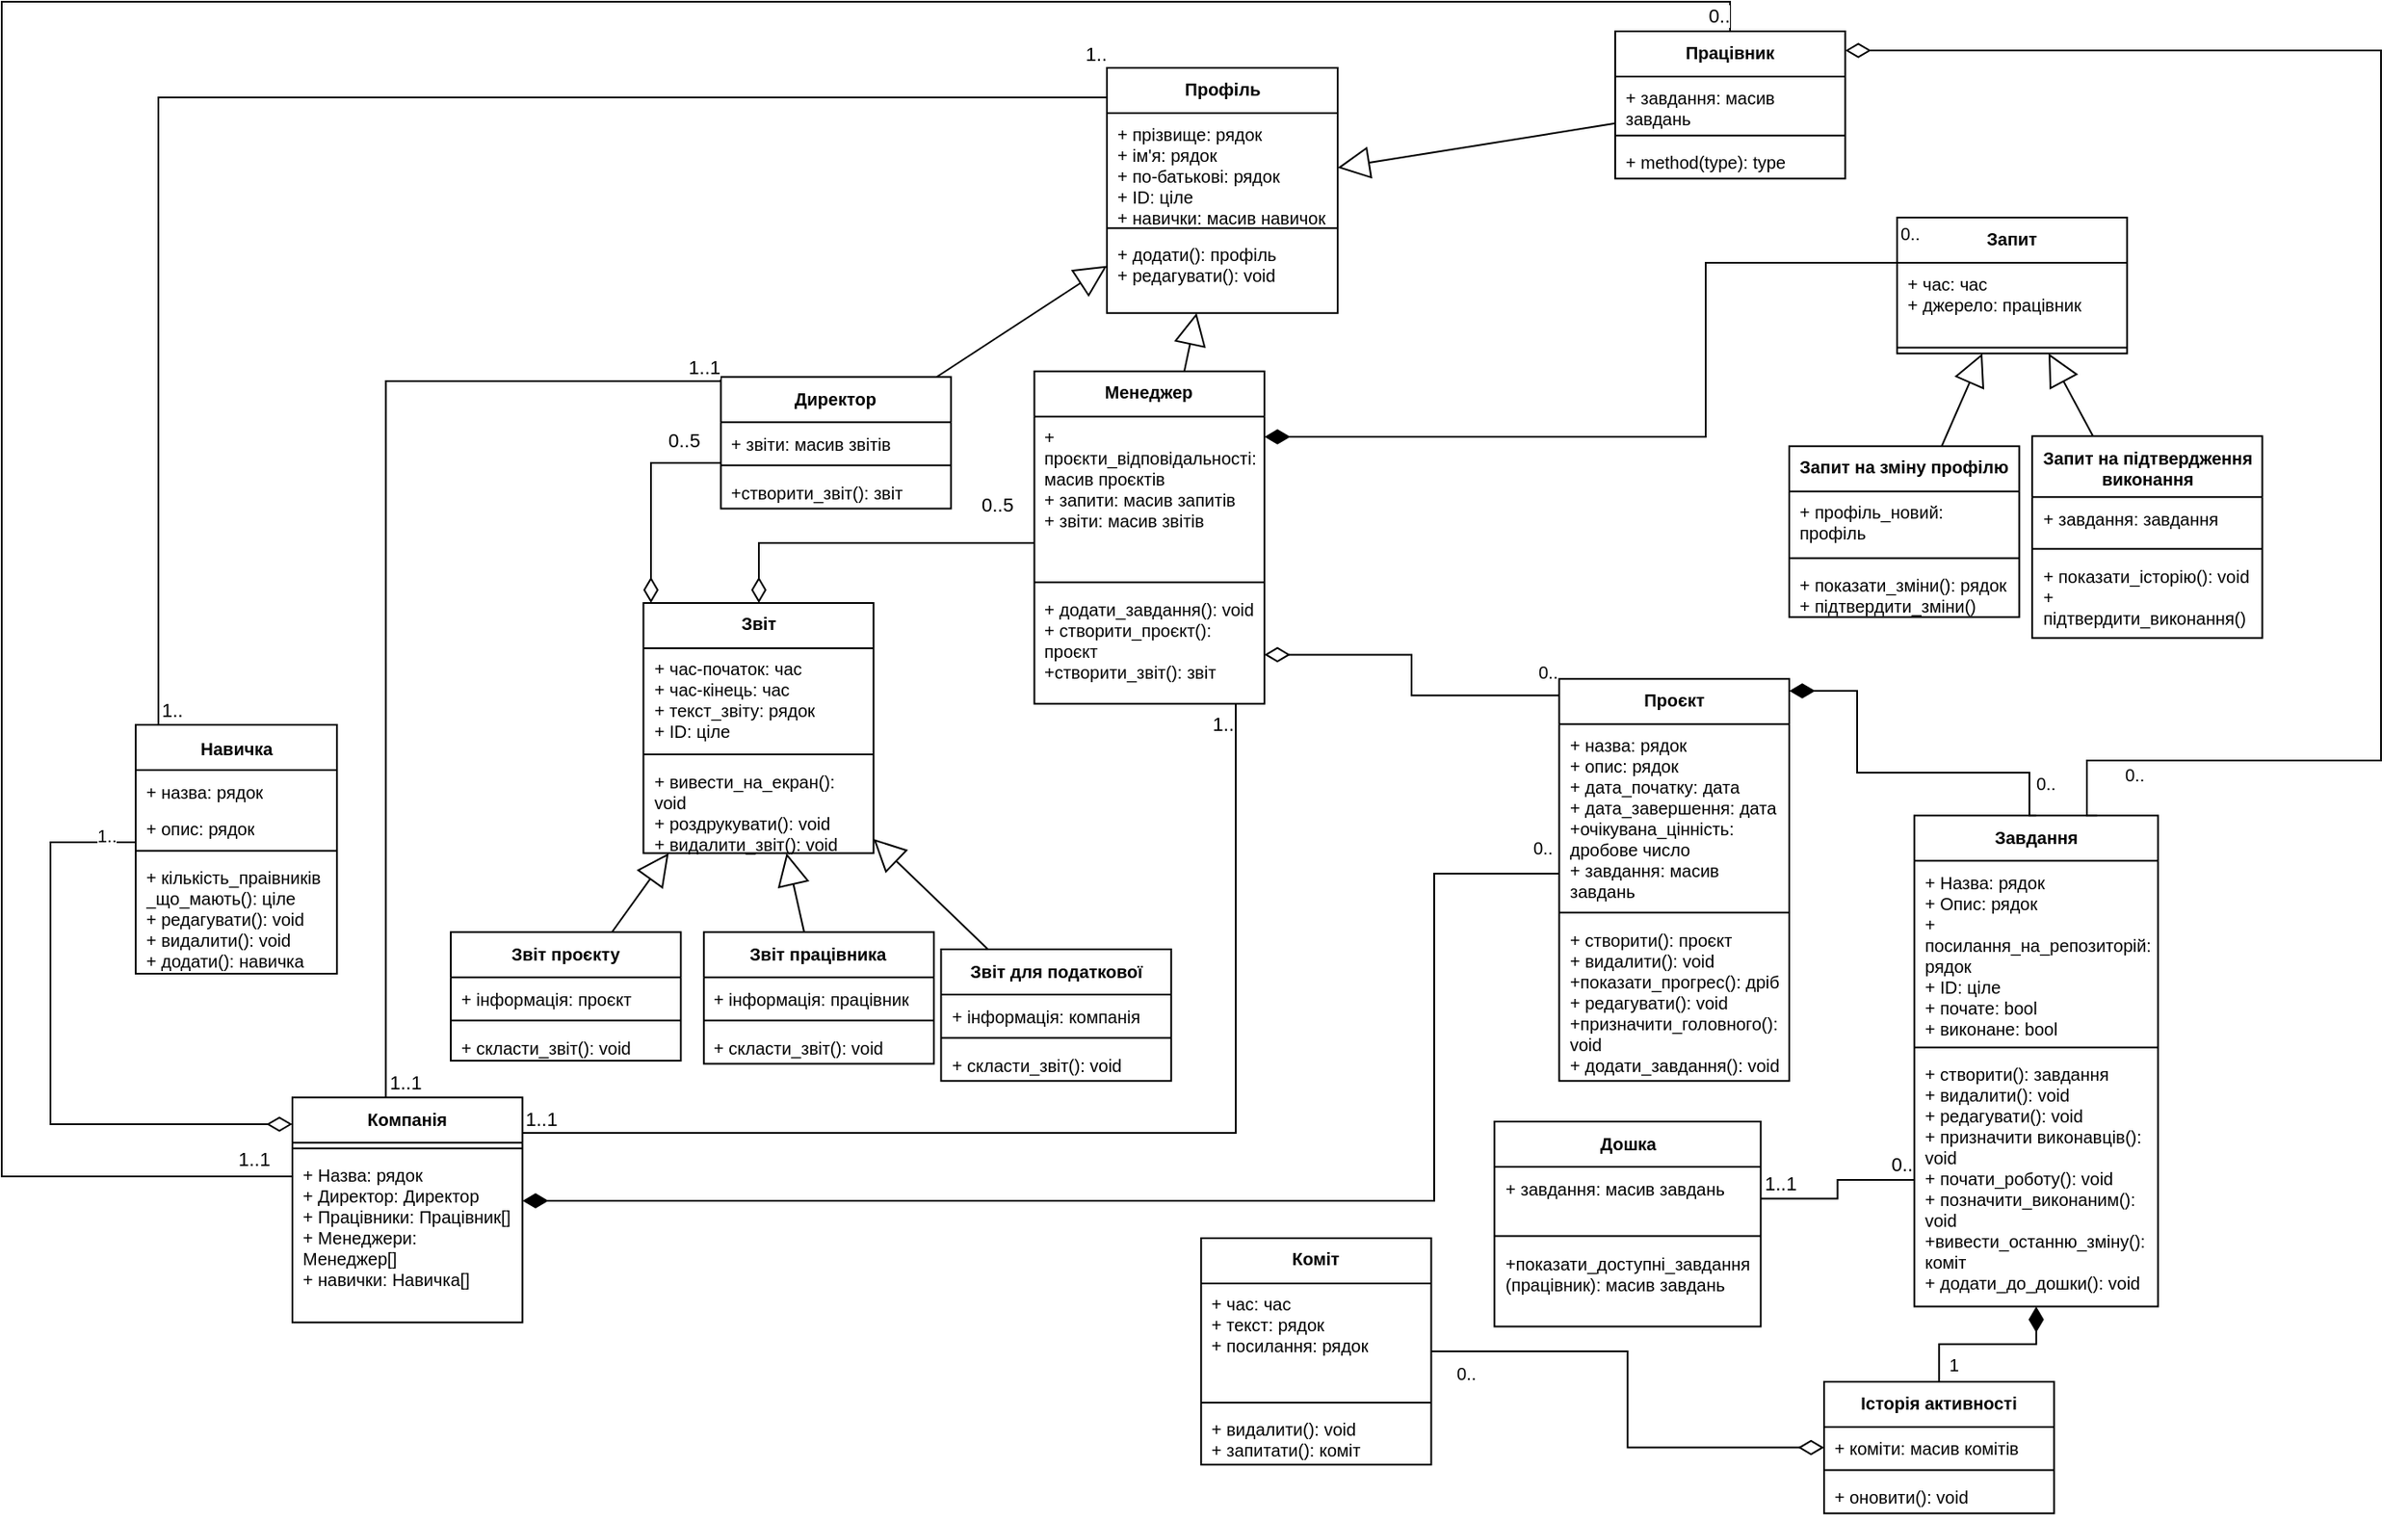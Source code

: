 <mxfile version="24.0.7" type="github">
  <diagram name="Сторінка-1" id="wndHHUxONTHjifHZyyzE">
    <mxGraphModel dx="2500" dy="1060" grid="0" gridSize="10" guides="1" tooltips="1" connect="1" arrows="1" fold="1" page="0" pageScale="1" pageWidth="827" pageHeight="1169" math="0" shadow="0">
      <root>
        <mxCell id="0" />
        <mxCell id="1" parent="0" />
        <mxCell id="Brq1ZZWE5Lci2YKcBxoo-1" value="Проєкт" style="swimlane;fontStyle=1;align=center;verticalAlign=top;childLayout=stackLayout;horizontal=1;startSize=26;horizontalStack=0;resizeParent=1;resizeParentMax=0;resizeLast=0;collapsible=1;marginBottom=0;whiteSpace=wrap;html=1;fontSize=10;" parent="1" vertex="1">
          <mxGeometry x="869.812" y="507.115" width="132.18" height="230.995" as="geometry" />
        </mxCell>
        <mxCell id="Brq1ZZWE5Lci2YKcBxoo-2" value="+ назва: рядок&lt;br style=&quot;font-size: 10px;&quot;&gt;+ опис: рядок&lt;br style=&quot;font-size: 10px;&quot;&gt;+ дата_початку: дата&lt;br style=&quot;font-size: 10px;&quot;&gt;+ дата_завершення: дата&lt;br style=&quot;font-size: 10px;&quot;&gt;+очікувана_цінність:&amp;nbsp; дробове число&lt;br style=&quot;font-size: 10px;&quot;&gt;+ завдання: масив завдань" style="text;strokeColor=none;fillColor=none;align=left;verticalAlign=top;spacingLeft=4;spacingRight=4;overflow=hidden;rotatable=0;points=[[0,0.5],[1,0.5]];portConstraint=eastwest;whiteSpace=wrap;html=1;fontSize=10;" parent="Brq1ZZWE5Lci2YKcBxoo-1" vertex="1">
          <mxGeometry y="26" width="132.18" height="104.917" as="geometry" />
        </mxCell>
        <mxCell id="Brq1ZZWE5Lci2YKcBxoo-3" value="" style="line;strokeWidth=1;fillColor=none;align=left;verticalAlign=middle;spacingTop=-1;spacingLeft=3;spacingRight=3;rotatable=0;labelPosition=right;points=[];portConstraint=eastwest;strokeColor=inherit;fontSize=10;" parent="Brq1ZZWE5Lci2YKcBxoo-1" vertex="1">
          <mxGeometry y="130.917" width="132.18" height="6.609" as="geometry" />
        </mxCell>
        <mxCell id="Brq1ZZWE5Lci2YKcBxoo-4" value="+ створити(): проєкт&lt;br style=&quot;font-size: 10px;&quot;&gt;+ видалити(): void&lt;br style=&quot;font-size: 10px;&quot;&gt;+показати_прогрес(): дріб&lt;br style=&quot;font-size: 10px;&quot;&gt;+ редагувати(): void&lt;br style=&quot;font-size: 10px;&quot;&gt;+призначити_головного(): void&lt;div style=&quot;font-size: 10px;&quot;&gt;+ додати_завдання(): void&lt;/div&gt;" style="text;strokeColor=none;fillColor=none;align=left;verticalAlign=top;spacingLeft=4;spacingRight=4;overflow=hidden;rotatable=0;points=[[0,0.5],[1,0.5]];portConstraint=eastwest;whiteSpace=wrap;html=1;fontSize=10;" parent="Brq1ZZWE5Lci2YKcBxoo-1" vertex="1">
          <mxGeometry y="137.525" width="132.18" height="93.47" as="geometry" />
        </mxCell>
        <mxCell id="Brq1ZZWE5Lci2YKcBxoo-7" value="Завдання" style="swimlane;fontStyle=1;align=center;verticalAlign=top;childLayout=stackLayout;horizontal=1;startSize=26;horizontalStack=0;resizeParent=1;resizeParentMax=0;resizeLast=0;collapsible=1;marginBottom=0;whiteSpace=wrap;html=1;fontSize=10;" parent="1" vertex="1">
          <mxGeometry x="1073.863" y="585.596" width="140" height="282.129" as="geometry" />
        </mxCell>
        <mxCell id="Brq1ZZWE5Lci2YKcBxoo-8" value="+ Назва: рядок&lt;br style=&quot;font-size: 10px;&quot;&gt;+ Опис: рядок&lt;br style=&quot;font-size: 10px;&quot;&gt;+&lt;div&gt;&lt;span style=&quot;background-color: initial;&quot;&gt;посилання_на_репозиторій: рядок&lt;/span&gt;&lt;div&gt;+ ID: ціле&lt;br style=&quot;font-size: 10px;&quot;&gt;+ почате: bool&lt;br style=&quot;font-size: 10px;&quot;&gt;+ виконане: bool&lt;/div&gt;&lt;/div&gt;" style="text;strokeColor=none;fillColor=none;align=left;verticalAlign=top;spacingLeft=4;spacingRight=4;overflow=hidden;rotatable=0;points=[[0,0.5],[1,0.5]];portConstraint=eastwest;whiteSpace=wrap;html=1;fontSize=10;" parent="Brq1ZZWE5Lci2YKcBxoo-7" vertex="1">
          <mxGeometry y="26" width="140" height="104" as="geometry" />
        </mxCell>
        <mxCell id="Brq1ZZWE5Lci2YKcBxoo-9" value="" style="line;strokeWidth=1;fillColor=none;align=left;verticalAlign=middle;spacingTop=-1;spacingLeft=3;spacingRight=3;rotatable=0;labelPosition=right;points=[];portConstraint=eastwest;strokeColor=inherit;fontSize=10;" parent="Brq1ZZWE5Lci2YKcBxoo-7" vertex="1">
          <mxGeometry y="130" width="140" height="6.609" as="geometry" />
        </mxCell>
        <mxCell id="Brq1ZZWE5Lci2YKcBxoo-10" value="+ створити(): завдання&lt;br style=&quot;font-size: 10px;&quot;&gt;+ видалити(): void&lt;br style=&quot;font-size: 10px;&quot;&gt;+ редагувати(): void&lt;br style=&quot;font-size: 10px;&quot;&gt;+ призначити виконавців(): void&lt;br style=&quot;font-size: 10px;&quot;&gt;+ почати_роботу(): void&lt;br style=&quot;font-size: 10px;&quot;&gt;+ позначити_виконаним(): void&lt;br style=&quot;font-size: 10px;&quot;&gt;+вивести_останню_зміну(): коміт&lt;div style=&quot;font-size: 10px;&quot;&gt;+ додати_до_дошки(): void&lt;/div&gt;" style="text;strokeColor=none;fillColor=none;align=left;verticalAlign=top;spacingLeft=4;spacingRight=4;overflow=hidden;rotatable=0;points=[[0,0.5],[1,0.5]];portConstraint=eastwest;whiteSpace=wrap;html=1;fontSize=10;" parent="Brq1ZZWE5Lci2YKcBxoo-7" vertex="1">
          <mxGeometry y="136.609" width="140" height="145.52" as="geometry" />
        </mxCell>
        <mxCell id="Brq1ZZWE5Lci2YKcBxoo-11" value="Профіль" style="swimlane;fontStyle=1;align=center;verticalAlign=top;childLayout=stackLayout;horizontal=1;startSize=26;horizontalStack=0;resizeParent=1;resizeParentMax=0;resizeLast=0;collapsible=1;marginBottom=0;whiteSpace=wrap;html=1;fontSize=10;" parent="1" vertex="1">
          <mxGeometry x="610" y="156" width="132.59" height="140.83" as="geometry" />
        </mxCell>
        <mxCell id="Brq1ZZWE5Lci2YKcBxoo-12" value="+ прізвище: рядок&lt;br style=&quot;border-color: var(--border-color); font-size: 10px;&quot;&gt;+ ім&#39;я: рядок&lt;br style=&quot;border-color: var(--border-color); font-size: 10px;&quot;&gt;+ по-батькові: рядок&lt;br style=&quot;border-color: var(--border-color); font-size: 10px;&quot;&gt;+ ID: ціле&lt;div style=&quot;font-size: 10px;&quot;&gt;+ навички: масив навичок&lt;/div&gt;" style="text;strokeColor=none;fillColor=none;align=left;verticalAlign=top;spacingLeft=4;spacingRight=4;overflow=hidden;rotatable=0;points=[[0,0.5],[1,0.5]];portConstraint=eastwest;whiteSpace=wrap;html=1;fontSize=10;" parent="Brq1ZZWE5Lci2YKcBxoo-11" vertex="1">
          <mxGeometry y="26" width="132.59" height="62.785" as="geometry" />
        </mxCell>
        <mxCell id="Brq1ZZWE5Lci2YKcBxoo-13" value="" style="line;strokeWidth=1;fillColor=none;align=left;verticalAlign=middle;spacingTop=-1;spacingLeft=3;spacingRight=3;rotatable=0;labelPosition=right;points=[];portConstraint=eastwest;strokeColor=inherit;fontSize=10;" parent="Brq1ZZWE5Lci2YKcBxoo-11" vertex="1">
          <mxGeometry y="88.785" width="132.59" height="6.609" as="geometry" />
        </mxCell>
        <mxCell id="Brq1ZZWE5Lci2YKcBxoo-14" value="+ додати(): профіль&lt;br style=&quot;font-size: 10px;&quot;&gt;+ редагувати(): void" style="text;strokeColor=none;fillColor=none;align=left;verticalAlign=top;spacingLeft=4;spacingRight=4;overflow=hidden;rotatable=0;points=[[0,0.5],[1,0.5]];portConstraint=eastwest;whiteSpace=wrap;html=1;fontSize=10;" parent="Brq1ZZWE5Lci2YKcBxoo-11" vertex="1">
          <mxGeometry y="95.394" width="132.59" height="45.436" as="geometry" />
        </mxCell>
        <mxCell id="Brq1ZZWE5Lci2YKcBxoo-19" value="Коміт" style="swimlane;fontStyle=1;align=center;verticalAlign=top;childLayout=stackLayout;horizontal=1;startSize=26;horizontalStack=0;resizeParent=1;resizeParentMax=0;resizeLast=0;collapsible=1;marginBottom=0;whiteSpace=wrap;html=1;fontSize=10;" parent="1" vertex="1">
          <mxGeometry x="664.11" y="828.474" width="132.178" height="130.09" as="geometry" />
        </mxCell>
        <mxCell id="Brq1ZZWE5Lci2YKcBxoo-20" value="+ час: час&lt;br style=&quot;font-size: 10px;&quot;&gt;+ текст: рядок&lt;br style=&quot;font-size: 10px;&quot;&gt;+ посилання: рядок" style="text;strokeColor=none;fillColor=none;align=left;verticalAlign=top;spacingLeft=4;spacingRight=4;overflow=hidden;rotatable=0;points=[[0,0.5],[1,0.5]];portConstraint=eastwest;whiteSpace=wrap;html=1;fontSize=10;" parent="Brq1ZZWE5Lci2YKcBxoo-19" vertex="1">
          <mxGeometry y="26" width="132.178" height="65.263" as="geometry" />
        </mxCell>
        <mxCell id="Brq1ZZWE5Lci2YKcBxoo-21" value="" style="line;strokeWidth=1;fillColor=none;align=left;verticalAlign=middle;spacingTop=-1;spacingLeft=3;spacingRight=3;rotatable=0;labelPosition=right;points=[];portConstraint=eastwest;strokeColor=inherit;fontSize=10;" parent="Brq1ZZWE5Lci2YKcBxoo-19" vertex="1">
          <mxGeometry y="91.263" width="132.178" height="6.609" as="geometry" />
        </mxCell>
        <mxCell id="Brq1ZZWE5Lci2YKcBxoo-22" value="+ видалити(): void&lt;br style=&quot;font-size: 10px;&quot;&gt;+ запитати(): коміт" style="text;strokeColor=none;fillColor=none;align=left;verticalAlign=top;spacingLeft=4;spacingRight=4;overflow=hidden;rotatable=0;points=[[0,0.5],[1,0.5]];portConstraint=eastwest;whiteSpace=wrap;html=1;fontSize=10;" parent="Brq1ZZWE5Lci2YKcBxoo-19" vertex="1">
          <mxGeometry y="97.872" width="132.178" height="32.218" as="geometry" />
        </mxCell>
        <mxCell id="Brq1ZZWE5Lci2YKcBxoo-23" value="Менеджер" style="swimlane;fontStyle=1;align=center;verticalAlign=top;childLayout=stackLayout;horizontal=1;startSize=26;horizontalStack=0;resizeParent=1;resizeParentMax=0;resizeLast=0;collapsible=1;marginBottom=0;whiteSpace=wrap;html=1;fontSize=10;" parent="1" vertex="1">
          <mxGeometry x="568.281" y="330.327" width="132.18" height="190.999" as="geometry" />
        </mxCell>
        <mxCell id="Brq1ZZWE5Lci2YKcBxoo-24" value="+ проєкти_відповідальності:&amp;nbsp; масив проєктів&lt;div style=&quot;font-size: 10px;&quot;&gt;+ запити: масив запитів&lt;/div&gt;&lt;div style=&quot;font-size: 10px;&quot;&gt;+ звіти: масив звітів&lt;/div&gt;" style="text;strokeColor=none;fillColor=none;align=left;verticalAlign=top;spacingLeft=4;spacingRight=4;overflow=hidden;rotatable=0;points=[[0,0.5],[1,0.5]];portConstraint=eastwest;whiteSpace=wrap;html=1;fontSize=10;" parent="Brq1ZZWE5Lci2YKcBxoo-23" vertex="1">
          <mxGeometry y="26" width="132.18" height="92" as="geometry" />
        </mxCell>
        <mxCell id="Brq1ZZWE5Lci2YKcBxoo-25" value="" style="line;strokeWidth=1;fillColor=none;align=left;verticalAlign=middle;spacingTop=-1;spacingLeft=3;spacingRight=3;rotatable=0;labelPosition=right;points=[];portConstraint=eastwest;strokeColor=inherit;fontSize=10;" parent="Brq1ZZWE5Lci2YKcBxoo-23" vertex="1">
          <mxGeometry y="118" width="132.18" height="6.609" as="geometry" />
        </mxCell>
        <mxCell id="Brq1ZZWE5Lci2YKcBxoo-26" value="+ додати_завдання(): void&lt;br style=&quot;font-size: 10px;&quot;&gt;+ створити_проєкт(): проєкт&lt;div&gt;+створити_звіт(): звіт&lt;/div&gt;" style="text;strokeColor=none;fillColor=none;align=left;verticalAlign=top;spacingLeft=4;spacingRight=4;overflow=hidden;rotatable=0;points=[[0,0.5],[1,0.5]];portConstraint=eastwest;whiteSpace=wrap;html=1;fontSize=10;" parent="Brq1ZZWE5Lci2YKcBxoo-23" vertex="1">
          <mxGeometry y="124.609" width="132.18" height="66.39" as="geometry" />
        </mxCell>
        <mxCell id="Brq1ZZWE5Lci2YKcBxoo-27" value="Працівник" style="swimlane;fontStyle=1;align=center;verticalAlign=top;childLayout=stackLayout;horizontal=1;startSize=26;horizontalStack=0;resizeParent=1;resizeParentMax=0;resizeLast=0;collapsible=1;marginBottom=0;whiteSpace=wrap;html=1;fontSize=10;" parent="1" vertex="1">
          <mxGeometry x="902.004" y="134.997" width="132.178" height="84.654" as="geometry" />
        </mxCell>
        <mxCell id="Brq1ZZWE5Lci2YKcBxoo-28" value="+ завдання: масив завдань" style="text;strokeColor=none;fillColor=none;align=left;verticalAlign=top;spacingLeft=4;spacingRight=4;overflow=hidden;rotatable=0;points=[[0,0.5],[1,0.5]];portConstraint=eastwest;whiteSpace=wrap;html=1;fontSize=10;" parent="Brq1ZZWE5Lci2YKcBxoo-27" vertex="1">
          <mxGeometry y="26" width="132.178" height="30.566" as="geometry" />
        </mxCell>
        <mxCell id="Brq1ZZWE5Lci2YKcBxoo-29" value="" style="line;strokeWidth=1;fillColor=none;align=left;verticalAlign=middle;spacingTop=-1;spacingLeft=3;spacingRight=3;rotatable=0;labelPosition=right;points=[];portConstraint=eastwest;strokeColor=inherit;fontSize=10;" parent="Brq1ZZWE5Lci2YKcBxoo-27" vertex="1">
          <mxGeometry y="56.566" width="132.178" height="6.609" as="geometry" />
        </mxCell>
        <mxCell id="Brq1ZZWE5Lci2YKcBxoo-30" value="+ method(type): type" style="text;strokeColor=none;fillColor=none;align=left;verticalAlign=top;spacingLeft=4;spacingRight=4;overflow=hidden;rotatable=0;points=[[0,0.5],[1,0.5]];portConstraint=eastwest;whiteSpace=wrap;html=1;fontSize=10;" parent="Brq1ZZWE5Lci2YKcBxoo-27" vertex="1">
          <mxGeometry y="63.175" width="132.178" height="21.479" as="geometry" />
        </mxCell>
        <mxCell id="Brq1ZZWE5Lci2YKcBxoo-31" value="Компанія" style="swimlane;fontStyle=1;align=center;verticalAlign=top;childLayout=stackLayout;horizontal=1;startSize=26;horizontalStack=0;resizeParent=1;resizeParentMax=0;resizeLast=0;collapsible=1;marginBottom=0;whiteSpace=wrap;html=1;fontSize=10;" parent="1" vertex="1">
          <mxGeometry x="142.006" y="747.6" width="132.178" height="129.264" as="geometry" />
        </mxCell>
        <mxCell id="Brq1ZZWE5Lci2YKcBxoo-33" value="" style="line;strokeWidth=1;fillColor=none;align=left;verticalAlign=middle;spacingTop=-1;spacingLeft=3;spacingRight=3;rotatable=0;labelPosition=right;points=[];portConstraint=eastwest;strokeColor=inherit;fontSize=10;" parent="Brq1ZZWE5Lci2YKcBxoo-31" vertex="1">
          <mxGeometry y="26" width="132.178" height="6.609" as="geometry" />
        </mxCell>
        <mxCell id="Brq1ZZWE5Lci2YKcBxoo-32" value="+ Назва: рядок&lt;br style=&quot;font-size: 10px;&quot;&gt;+ Директор: Директор&lt;br style=&quot;font-size: 10px;&quot;&gt;+ Працівники: Працівник[]&lt;br style=&quot;font-size: 10px;&quot;&gt;+ Менеджери: Менеджер[]&lt;br style=&quot;font-size: 10px;&quot;&gt;+ навички: Навичка[]&lt;div style=&quot;font-size: 10px;&quot;&gt;&lt;br style=&quot;font-size: 10px;&quot;&gt;&lt;/div&gt;" style="text;strokeColor=none;fillColor=none;align=left;verticalAlign=top;spacingLeft=4;spacingRight=4;overflow=hidden;rotatable=0;points=[[0,0.5],[1,0.5]];portConstraint=eastwest;whiteSpace=wrap;html=1;fontSize=10;" parent="Brq1ZZWE5Lci2YKcBxoo-31" vertex="1">
          <mxGeometry y="32.609" width="132.178" height="96.655" as="geometry" />
        </mxCell>
        <mxCell id="Brq1ZZWE5Lci2YKcBxoo-39" value="Директор" style="swimlane;fontStyle=1;align=center;verticalAlign=top;childLayout=stackLayout;horizontal=1;startSize=26;horizontalStack=0;resizeParent=1;resizeParentMax=0;resizeLast=0;collapsible=1;marginBottom=0;whiteSpace=wrap;html=1;fontSize=10;" parent="1" vertex="1">
          <mxGeometry x="388.19" y="333.63" width="132.18" height="75.567" as="geometry" />
        </mxCell>
        <mxCell id="Brq1ZZWE5Lci2YKcBxoo-40" value="+ звіти: масив звітів" style="text;strokeColor=none;fillColor=none;align=left;verticalAlign=top;spacingLeft=4;spacingRight=4;overflow=hidden;rotatable=0;points=[[0,0.5],[1,0.5]];portConstraint=eastwest;whiteSpace=wrap;html=1;fontSize=10;" parent="Brq1ZZWE5Lci2YKcBxoo-39" vertex="1">
          <mxGeometry y="26" width="132.18" height="21.479" as="geometry" />
        </mxCell>
        <mxCell id="Brq1ZZWE5Lci2YKcBxoo-41" value="" style="line;strokeWidth=1;fillColor=none;align=left;verticalAlign=middle;spacingTop=-1;spacingLeft=3;spacingRight=3;rotatable=0;labelPosition=right;points=[];portConstraint=eastwest;strokeColor=inherit;fontSize=10;" parent="Brq1ZZWE5Lci2YKcBxoo-39" vertex="1">
          <mxGeometry y="47.479" width="132.18" height="6.609" as="geometry" />
        </mxCell>
        <mxCell id="Brq1ZZWE5Lci2YKcBxoo-42" value="&lt;div&gt;&lt;span style=&quot;background-color: initial;&quot;&gt;+створити_звіт(): звіт&lt;/span&gt;&lt;br&gt;&lt;/div&gt;" style="text;strokeColor=none;fillColor=none;align=left;verticalAlign=top;spacingLeft=4;spacingRight=4;overflow=hidden;rotatable=0;points=[[0,0.5],[1,0.5]];portConstraint=eastwest;whiteSpace=wrap;html=1;fontSize=10;" parent="Brq1ZZWE5Lci2YKcBxoo-39" vertex="1">
          <mxGeometry y="54.088" width="132.18" height="21.479" as="geometry" />
        </mxCell>
        <mxCell id="Brq1ZZWE5Lci2YKcBxoo-47" value="&lt;b style=&quot;font-size: 10px;&quot;&gt;Навичка&lt;/b&gt;" style="swimlane;fontStyle=0;childLayout=stackLayout;horizontal=1;startSize=26;fillColor=none;horizontalStack=0;resizeParent=1;resizeParentMax=0;resizeLast=0;collapsible=1;marginBottom=0;whiteSpace=wrap;html=1;fontSize=10;" parent="1" vertex="1">
          <mxGeometry x="51.959" y="533.551" width="115.66" height="142.997" as="geometry" />
        </mxCell>
        <mxCell id="Brq1ZZWE5Lci2YKcBxoo-48" value="+ назва: рядок" style="text;strokeColor=none;fillColor=none;align=left;verticalAlign=top;spacingLeft=4;spacingRight=4;overflow=hidden;rotatable=0;points=[[0,0.5],[1,0.5]];portConstraint=eastwest;whiteSpace=wrap;html=1;fontSize=10;" parent="Brq1ZZWE5Lci2YKcBxoo-47" vertex="1">
          <mxGeometry y="26" width="115.66" height="21.479" as="geometry" />
        </mxCell>
        <mxCell id="Brq1ZZWE5Lci2YKcBxoo-49" value="+ опис: рядок" style="text;strokeColor=none;fillColor=none;align=left;verticalAlign=top;spacingLeft=4;spacingRight=4;overflow=hidden;rotatable=0;points=[[0,0.5],[1,0.5]];portConstraint=eastwest;whiteSpace=wrap;html=1;fontSize=10;" parent="Brq1ZZWE5Lci2YKcBxoo-47" vertex="1">
          <mxGeometry y="47.479" width="115.66" height="21.479" as="geometry" />
        </mxCell>
        <mxCell id="Brq1ZZWE5Lci2YKcBxoo-53" value="" style="line;strokeWidth=1;fillColor=none;align=left;verticalAlign=middle;spacingTop=-1;spacingLeft=3;spacingRight=3;rotatable=0;labelPosition=right;points=[];portConstraint=eastwest;strokeColor=inherit;fontSize=10;" parent="Brq1ZZWE5Lci2YKcBxoo-47" vertex="1">
          <mxGeometry y="68.958" width="115.66" height="6.609" as="geometry" />
        </mxCell>
        <mxCell id="Brq1ZZWE5Lci2YKcBxoo-52" value="+ кількість_праівників _що_мають(): ціле&lt;br style=&quot;font-size: 10px;&quot;&gt;+ редагувати(): void&lt;br style=&quot;font-size: 10px;&quot;&gt;+ видалити(): void&lt;br style=&quot;font-size: 10px;&quot;&gt;+ додати(): навичка" style="text;strokeColor=none;fillColor=none;align=left;verticalAlign=top;spacingLeft=4;spacingRight=4;overflow=hidden;rotatable=0;points=[[0,0.5],[1,0.5]];portConstraint=eastwest;whiteSpace=wrap;html=1;fontSize=10;" parent="Brq1ZZWE5Lci2YKcBxoo-47" vertex="1">
          <mxGeometry y="75.567" width="115.66" height="67.43" as="geometry" />
        </mxCell>
        <mxCell id="Brq1ZZWE5Lci2YKcBxoo-58" value="Дошка" style="swimlane;fontStyle=1;align=center;verticalAlign=top;childLayout=stackLayout;horizontal=1;startSize=26;horizontalStack=0;resizeParent=1;resizeParentMax=0;resizeLast=0;collapsible=1;marginBottom=0;whiteSpace=wrap;html=1;fontSize=10;" parent="1" vertex="1">
          <mxGeometry x="832.637" y="761.559" width="153" height="117.7" as="geometry" />
        </mxCell>
        <mxCell id="Brq1ZZWE5Lci2YKcBxoo-59" value="+ завдання: масив завдань" style="text;strokeColor=none;fillColor=none;align=left;verticalAlign=top;spacingLeft=4;spacingRight=4;overflow=hidden;rotatable=0;points=[[0,0.5],[1,0.5]];portConstraint=eastwest;whiteSpace=wrap;html=1;fontSize=10;" parent="Brq1ZZWE5Lci2YKcBxoo-58" vertex="1">
          <mxGeometry y="26" width="153" height="36.35" as="geometry" />
        </mxCell>
        <mxCell id="Brq1ZZWE5Lci2YKcBxoo-60" value="" style="line;strokeWidth=1;fillColor=none;align=left;verticalAlign=middle;spacingTop=-1;spacingLeft=3;spacingRight=3;rotatable=0;labelPosition=right;points=[];portConstraint=eastwest;strokeColor=inherit;fontSize=10;" parent="Brq1ZZWE5Lci2YKcBxoo-58" vertex="1">
          <mxGeometry y="62.35" width="153" height="6.609" as="geometry" />
        </mxCell>
        <mxCell id="Brq1ZZWE5Lci2YKcBxoo-61" value="+показати_доступні_завдання (працівник): масив завдань" style="text;strokeColor=none;fillColor=none;align=left;verticalAlign=top;spacingLeft=4;spacingRight=4;overflow=hidden;rotatable=0;points=[[0,0.5],[1,0.5]];portConstraint=eastwest;whiteSpace=wrap;html=1;fontSize=10;" parent="Brq1ZZWE5Lci2YKcBxoo-58" vertex="1">
          <mxGeometry y="68.959" width="153" height="48.741" as="geometry" />
        </mxCell>
        <mxCell id="Brq1ZZWE5Lci2YKcBxoo-62" value="Запит" style="swimlane;fontStyle=1;align=center;verticalAlign=top;childLayout=stackLayout;horizontal=1;startSize=26;horizontalStack=0;resizeParent=1;resizeParentMax=0;resizeLast=0;collapsible=1;marginBottom=0;whiteSpace=wrap;html=1;fontSize=10;" parent="1" vertex="1">
          <mxGeometry x="1063.949" y="242.048" width="132.178" height="78.045" as="geometry" />
        </mxCell>
        <mxCell id="Brq1ZZWE5Lci2YKcBxoo-63" value="+ час: час&lt;div style=&quot;font-size: 10px;&quot;&gt;+ джерело: працівник&lt;/div&gt;" style="text;strokeColor=none;fillColor=none;align=left;verticalAlign=top;spacingLeft=4;spacingRight=4;overflow=hidden;rotatable=0;points=[[0,0.5],[1,0.5]];portConstraint=eastwest;whiteSpace=wrap;html=1;fontSize=10;" parent="Brq1ZZWE5Lci2YKcBxoo-62" vertex="1">
          <mxGeometry y="26" width="132.178" height="45.436" as="geometry" />
        </mxCell>
        <mxCell id="Brq1ZZWE5Lci2YKcBxoo-64" value="" style="line;strokeWidth=1;fillColor=none;align=left;verticalAlign=middle;spacingTop=-1;spacingLeft=3;spacingRight=3;rotatable=0;labelPosition=right;points=[];portConstraint=eastwest;strokeColor=inherit;fontSize=10;" parent="Brq1ZZWE5Lci2YKcBxoo-62" vertex="1">
          <mxGeometry y="71.436" width="132.178" height="6.609" as="geometry" />
        </mxCell>
        <mxCell id="Brq1ZZWE5Lci2YKcBxoo-66" value="Запит на зміну профілю" style="swimlane;fontStyle=1;align=center;verticalAlign=top;childLayout=stackLayout;horizontal=1;startSize=26;horizontalStack=0;resizeParent=1;resizeParentMax=0;resizeLast=0;collapsible=1;marginBottom=0;whiteSpace=wrap;html=1;fontSize=10;" parent="1" vertex="1">
          <mxGeometry x="1001.99" y="373.4" width="132.18" height="98.175" as="geometry" />
        </mxCell>
        <mxCell id="Brq1ZZWE5Lci2YKcBxoo-67" value="+ профіль_новий: профіль" style="text;strokeColor=none;fillColor=none;align=left;verticalAlign=top;spacingLeft=4;spacingRight=4;overflow=hidden;rotatable=0;points=[[0,0.5],[1,0.5]];portConstraint=eastwest;whiteSpace=wrap;html=1;fontSize=10;" parent="Brq1ZZWE5Lci2YKcBxoo-66" vertex="1">
          <mxGeometry y="26" width="132.18" height="35" as="geometry" />
        </mxCell>
        <mxCell id="Brq1ZZWE5Lci2YKcBxoo-68" value="" style="line;strokeWidth=1;fillColor=none;align=left;verticalAlign=middle;spacingTop=-1;spacingLeft=3;spacingRight=3;rotatable=0;labelPosition=right;points=[];portConstraint=eastwest;strokeColor=inherit;fontSize=10;" parent="Brq1ZZWE5Lci2YKcBxoo-66" vertex="1">
          <mxGeometry y="61" width="132.18" height="6.609" as="geometry" />
        </mxCell>
        <mxCell id="Brq1ZZWE5Lci2YKcBxoo-69" value="+ показати_зміни(): рядок&lt;div style=&quot;font-size: 10px;&quot;&gt;+ підтвердити_зміни()&lt;/div&gt;" style="text;strokeColor=none;fillColor=none;align=left;verticalAlign=top;spacingLeft=4;spacingRight=4;overflow=hidden;rotatable=0;points=[[0,0.5],[1,0.5]];portConstraint=eastwest;whiteSpace=wrap;html=1;fontSize=10;" parent="Brq1ZZWE5Lci2YKcBxoo-66" vertex="1">
          <mxGeometry y="67.609" width="132.18" height="30.566" as="geometry" />
        </mxCell>
        <mxCell id="Brq1ZZWE5Lci2YKcBxoo-71" value="Історія активності" style="swimlane;fontStyle=1;align=center;verticalAlign=top;childLayout=stackLayout;horizontal=1;startSize=26;horizontalStack=0;resizeParent=1;resizeParentMax=0;resizeLast=0;collapsible=1;marginBottom=0;whiteSpace=wrap;html=1;fontSize=10;" parent="1" vertex="1">
          <mxGeometry x="1022.003" y="911.004" width="132.178" height="75.567" as="geometry" />
        </mxCell>
        <mxCell id="Brq1ZZWE5Lci2YKcBxoo-72" value="+ коміти: масив комітів" style="text;strokeColor=none;fillColor=none;align=left;verticalAlign=top;spacingLeft=4;spacingRight=4;overflow=hidden;rotatable=0;points=[[0,0.5],[1,0.5]];portConstraint=eastwest;whiteSpace=wrap;html=1;fontSize=10;" parent="Brq1ZZWE5Lci2YKcBxoo-71" vertex="1">
          <mxGeometry y="26" width="132.178" height="21.479" as="geometry" />
        </mxCell>
        <mxCell id="Brq1ZZWE5Lci2YKcBxoo-73" value="" style="line;strokeWidth=1;fillColor=none;align=left;verticalAlign=middle;spacingTop=-1;spacingLeft=3;spacingRight=3;rotatable=0;labelPosition=right;points=[];portConstraint=eastwest;strokeColor=inherit;fontSize=10;" parent="Brq1ZZWE5Lci2YKcBxoo-71" vertex="1">
          <mxGeometry y="47.479" width="132.178" height="6.609" as="geometry" />
        </mxCell>
        <mxCell id="Brq1ZZWE5Lci2YKcBxoo-74" value="+ оновити(): void" style="text;strokeColor=none;fillColor=none;align=left;verticalAlign=top;spacingLeft=4;spacingRight=4;overflow=hidden;rotatable=0;points=[[0,0.5],[1,0.5]];portConstraint=eastwest;whiteSpace=wrap;html=1;fontSize=10;" parent="Brq1ZZWE5Lci2YKcBxoo-71" vertex="1">
          <mxGeometry y="54.088" width="132.178" height="21.479" as="geometry" />
        </mxCell>
        <mxCell id="Y7ODe3QfuQIOJ7MeuVfG-13" value="Запит на підтвердження виконання" style="swimlane;fontStyle=1;align=center;verticalAlign=top;childLayout=stackLayout;horizontal=1;startSize=35;horizontalStack=0;resizeParent=1;resizeParentMax=0;resizeLast=0;collapsible=1;marginBottom=0;whiteSpace=wrap;html=1;fontSize=10;" parent="1" vertex="1">
          <mxGeometry x="1141.6" y="367.62" width="132.18" height="116.005" as="geometry">
            <mxRectangle x="85" y="215" width="236" height="37" as="alternateBounds" />
          </mxGeometry>
        </mxCell>
        <mxCell id="Y7ODe3QfuQIOJ7MeuVfG-14" value="+ завдання: завдання" style="text;strokeColor=none;fillColor=none;align=left;verticalAlign=top;spacingLeft=4;spacingRight=4;overflow=hidden;rotatable=0;points=[[0,0.5],[1,0.5]];portConstraint=eastwest;whiteSpace=wrap;html=1;fontSize=10;" parent="Y7ODe3QfuQIOJ7MeuVfG-13" vertex="1">
          <mxGeometry y="35" width="132.18" height="26.436" as="geometry" />
        </mxCell>
        <mxCell id="Y7ODe3QfuQIOJ7MeuVfG-15" value="" style="line;strokeWidth=1;fillColor=none;align=left;verticalAlign=middle;spacingTop=-1;spacingLeft=3;spacingRight=3;rotatable=0;labelPosition=right;points=[];portConstraint=eastwest;strokeColor=inherit;fontSize=10;" parent="Y7ODe3QfuQIOJ7MeuVfG-13" vertex="1">
          <mxGeometry y="61.436" width="132.18" height="6.609" as="geometry" />
        </mxCell>
        <mxCell id="Y7ODe3QfuQIOJ7MeuVfG-16" value="+ показати_історію(): void&lt;div style=&quot;font-size: 10px;&quot;&gt;+ підтвердити_виконання()&lt;/div&gt;" style="text;strokeColor=none;fillColor=none;align=left;verticalAlign=top;spacingLeft=4;spacingRight=4;overflow=hidden;rotatable=0;points=[[0,0.5],[1,0.5]];portConstraint=eastwest;whiteSpace=wrap;html=1;fontSize=10;" parent="Y7ODe3QfuQIOJ7MeuVfG-13" vertex="1">
          <mxGeometry y="68.045" width="132.18" height="47.96" as="geometry" />
        </mxCell>
        <mxCell id="Md0392-8lRKG1M2xmmYt-4" value="" style="endArrow=block;endSize=16;endFill=0;html=1;rounded=0;fontSize=10;" parent="1" source="Brq1ZZWE5Lci2YKcBxoo-66" target="Brq1ZZWE5Lci2YKcBxoo-62" edge="1">
          <mxGeometry width="160" relative="1" as="geometry">
            <mxPoint x="1183.735" y="294.093" as="sourcePoint" />
            <mxPoint x="1315.914" y="294.093" as="targetPoint" />
          </mxGeometry>
        </mxCell>
        <mxCell id="Md0392-8lRKG1M2xmmYt-5" value="" style="endArrow=block;endSize=16;endFill=0;html=1;rounded=0;fontSize=10;" parent="1" source="Y7ODe3QfuQIOJ7MeuVfG-13" target="Brq1ZZWE5Lci2YKcBxoo-62" edge="1">
          <mxGeometry width="160" relative="1" as="geometry">
            <mxPoint x="1094.515" y="381.661" as="sourcePoint" />
            <mxPoint x="1121.777" y="323.833" as="targetPoint" />
          </mxGeometry>
        </mxCell>
        <mxCell id="Md0392-8lRKG1M2xmmYt-7" value="" style="endArrow=block;endSize=16;endFill=0;html=1;rounded=0;fontSize=10;" parent="1" source="Brq1ZZWE5Lci2YKcBxoo-39" target="Brq1ZZWE5Lci2YKcBxoo-11" edge="1">
          <mxGeometry width="160" relative="1" as="geometry">
            <mxPoint x="634.37" y="356.763" as="sourcePoint" />
            <mxPoint x="661.632" y="298.935" as="targetPoint" />
          </mxGeometry>
        </mxCell>
        <mxCell id="Md0392-8lRKG1M2xmmYt-8" value="" style="endArrow=block;endSize=16;endFill=0;html=1;rounded=0;fontSize=10;" parent="1" source="Brq1ZZWE5Lci2YKcBxoo-23" target="Brq1ZZWE5Lci2YKcBxoo-11" edge="1">
          <mxGeometry width="160" relative="1" as="geometry">
            <mxPoint x="672.371" y="365.024" as="sourcePoint" />
            <mxPoint x="672.371" y="314.631" as="targetPoint" />
          </mxGeometry>
        </mxCell>
        <mxCell id="Md0392-8lRKG1M2xmmYt-9" value="" style="endArrow=block;endSize=16;endFill=0;html=1;rounded=0;fontSize=10;entryX=1;entryY=0.5;entryDx=0;entryDy=0;" parent="1" source="Brq1ZZWE5Lci2YKcBxoo-27" target="Brq1ZZWE5Lci2YKcBxoo-12" edge="1">
          <mxGeometry width="160" relative="1" as="geometry">
            <mxPoint x="674.849" y="365.024" as="sourcePoint" />
            <mxPoint x="679.806" y="304.717" as="targetPoint" />
          </mxGeometry>
        </mxCell>
        <mxCell id="Md0392-8lRKG1M2xmmYt-10" value="0.." style="endArrow=diamondThin;html=1;endSize=12;startArrow=none;startSize=14;startFill=0;edgeStyle=orthogonalEdgeStyle;align=left;verticalAlign=bottom;rounded=0;fontSize=10;endFill=0;" parent="1" source="Brq1ZZWE5Lci2YKcBxoo-19" target="Brq1ZZWE5Lci2YKcBxoo-71" edge="1">
          <mxGeometry x="-0.909" y="-21" relative="1" as="geometry">
            <mxPoint x="1234.955" y="1080.439" as="sourcePoint" />
            <mxPoint x="1067.254" y="955.696" as="targetPoint" />
            <mxPoint as="offset" />
          </mxGeometry>
        </mxCell>
        <mxCell id="Md0392-8lRKG1M2xmmYt-14" value="0.." style="endArrow=diamondThin;html=1;endSize=12;startArrow=none;startSize=14;startFill=0;edgeStyle=orthogonalEdgeStyle;align=left;verticalAlign=bottom;rounded=0;exitX=0.5;exitY=0;exitDx=0;exitDy=0;fontSize=10;endFill=1;" parent="1" source="Brq1ZZWE5Lci2YKcBxoo-7" target="Brq1ZZWE5Lci2YKcBxoo-1" edge="1">
          <mxGeometry x="-0.876" y="-2" relative="1" as="geometry">
            <mxPoint x="1243.216" y="1088.7" as="sourcePoint" />
            <mxPoint x="1320.871" y="799.56" as="targetPoint" />
            <Array as="points">
              <mxPoint x="1140" y="586" />
              <mxPoint x="1140" y="561" />
              <mxPoint x="1041" y="561" />
              <mxPoint x="1041" y="514" />
            </Array>
            <mxPoint as="offset" />
          </mxGeometry>
        </mxCell>
        <mxCell id="Md0392-8lRKG1M2xmmYt-15" value="0.." style="endArrow=diamondThin;html=1;endSize=12;startArrow=none;startSize=14;startFill=0;edgeStyle=orthogonalEdgeStyle;align=left;verticalAlign=bottom;rounded=0;fontSize=10;endFill=1;" parent="1" source="Brq1ZZWE5Lci2YKcBxoo-62" target="Brq1ZZWE5Lci2YKcBxoo-23" edge="1">
          <mxGeometry x="-1" y="-8" relative="1" as="geometry">
            <mxPoint x="1257.26" y="200.742" as="sourcePoint" />
            <mxPoint x="1287.059" y="209.996" as="targetPoint" />
            <mxPoint as="offset" />
            <Array as="points">
              <mxPoint x="954" y="268" />
              <mxPoint x="954" y="368" />
            </Array>
          </mxGeometry>
        </mxCell>
        <mxCell id="Md0392-8lRKG1M2xmmYt-16" value="1" style="endArrow=diamondThin;html=1;endSize=12;startArrow=none;startSize=14;startFill=0;edgeStyle=orthogonalEdgeStyle;align=left;verticalAlign=bottom;rounded=0;fontSize=10;endFill=1;" parent="1" source="Brq1ZZWE5Lci2YKcBxoo-71" target="Brq1ZZWE5Lci2YKcBxoo-7" edge="1">
          <mxGeometry x="-0.98" y="-4" relative="1" as="geometry">
            <mxPoint x="1041.644" y="839.213" as="sourcePoint" />
            <mxPoint x="1141.604" y="811.126" as="targetPoint" />
            <Array as="points" />
            <mxPoint as="offset" />
          </mxGeometry>
        </mxCell>
        <mxCell id="Md0392-8lRKG1M2xmmYt-17" value="0.." style="endArrow=diamondThin;html=1;endSize=12;startArrow=none;startSize=14;startFill=0;edgeStyle=orthogonalEdgeStyle;align=left;verticalAlign=bottom;rounded=0;fontSize=10;exitX=0.75;exitY=0;exitDx=0;exitDy=0;endFill=0;" parent="1" source="Brq1ZZWE5Lci2YKcBxoo-7" target="Brq1ZZWE5Lci2YKcBxoo-27" edge="1">
          <mxGeometry x="-0.957" y="-20" relative="1" as="geometry">
            <mxPoint x="710.372" y="510.42" as="sourcePoint" />
            <mxPoint x="1342" y="575.485" as="targetPoint" />
            <Array as="points">
              <mxPoint x="1173" y="554" />
              <mxPoint x="1342" y="554" />
              <mxPoint x="1342" y="146" />
            </Array>
            <mxPoint as="offset" />
          </mxGeometry>
        </mxCell>
        <mxCell id="Md0392-8lRKG1M2xmmYt-19" value="1.." style="endArrow=diamondThin;html=1;endSize=12;startArrow=none;startSize=14;startFill=0;edgeStyle=orthogonalEdgeStyle;align=left;verticalAlign=bottom;rounded=0;fontSize=10;endFill=0;" parent="1" source="Brq1ZZWE5Lci2YKcBxoo-47" target="Brq1ZZWE5Lci2YKcBxoo-31" edge="1">
          <mxGeometry x="-0.862" y="5" relative="1" as="geometry">
            <mxPoint x="3.218" y="497.202" as="sourcePoint" />
            <mxPoint x="618.674" y="217.149" as="targetPoint" />
            <Array as="points">
              <mxPoint x="3" y="601" />
              <mxPoint x="3" y="763" />
            </Array>
            <mxPoint as="offset" />
          </mxGeometry>
        </mxCell>
        <mxCell id="Md0392-8lRKG1M2xmmYt-20" value="0.." style="endArrow=diamondThin;html=1;endSize=12;startArrow=none;startSize=14;startFill=0;edgeStyle=orthogonalEdgeStyle;align=left;verticalAlign=bottom;rounded=0;exitX=0;exitY=0.041;exitDx=0;exitDy=0;exitPerimeter=0;fontSize=10;endFill=0;" parent="1" source="Brq1ZZWE5Lci2YKcBxoo-1" target="Brq1ZZWE5Lci2YKcBxoo-23" edge="1">
          <mxGeometry x="-0.857" y="-5" relative="1" as="geometry">
            <mxPoint x="673.197" y="511.246" as="sourcePoint" />
            <mxPoint x="583.977" y="479.854" as="targetPoint" />
            <Array as="points">
              <mxPoint x="785" y="516.19" />
              <mxPoint x="785" y="493.19" />
            </Array>
            <mxPoint as="offset" />
          </mxGeometry>
        </mxCell>
        <mxCell id="Md0392-8lRKG1M2xmmYt-21" value="0.." style="endArrow=diamondThin;html=1;endSize=12;startArrow=none;startSize=14;startFill=0;edgeStyle=orthogonalEdgeStyle;align=left;verticalAlign=bottom;rounded=0;fontSize=10;endFill=1;" parent="1" source="Brq1ZZWE5Lci2YKcBxoo-1" target="Brq1ZZWE5Lci2YKcBxoo-31" edge="1">
          <mxGeometry x="-0.956" y="-6" relative="1" as="geometry">
            <mxPoint x="718.633" y="638.468" as="sourcePoint" />
            <mxPoint x="855.768" y="626.076" as="targetPoint" />
            <Array as="points">
              <mxPoint x="798" y="619" />
              <mxPoint x="798" y="807" />
            </Array>
            <mxPoint as="offset" />
          </mxGeometry>
        </mxCell>
        <mxCell id="Md0392-8lRKG1M2xmmYt-31" value="0..5" style="endArrow=diamondThin;html=1;endSize=12;startArrow=none;startSize=14;startFill=0;edgeStyle=orthogonalEdgeStyle;align=left;verticalAlign=bottom;rounded=0;endFill=0;" parent="1" source="Brq1ZZWE5Lci2YKcBxoo-23" target="Brq1ZZWE5Lci2YKcBxoo-15" edge="1">
          <mxGeometry x="-0.665" y="-13" relative="1" as="geometry">
            <mxPoint x="791" y="318" as="sourcePoint" />
            <mxPoint x="951" y="318" as="targetPoint" />
            <Array as="points">
              <mxPoint x="410" y="429" />
            </Array>
            <mxPoint as="offset" />
          </mxGeometry>
        </mxCell>
        <mxCell id="dE22pQpp1tAmwL888QSe-4" value="" style="endArrow=none;html=1;edgeStyle=orthogonalEdgeStyle;rounded=0;entryX=0;entryY=0;entryDx=0;entryDy=0;exitX=0.113;exitY=0.001;exitDx=0;exitDy=0;exitPerimeter=0;" parent="1" source="Brq1ZZWE5Lci2YKcBxoo-47" target="Brq1ZZWE5Lci2YKcBxoo-11" edge="1">
          <mxGeometry relative="1" as="geometry">
            <mxPoint x="17" y="372" as="sourcePoint" />
            <mxPoint x="177" y="372" as="targetPoint" />
            <Array as="points">
              <mxPoint x="65" y="173" />
              <mxPoint x="610" y="173" />
            </Array>
          </mxGeometry>
        </mxCell>
        <mxCell id="dE22pQpp1tAmwL888QSe-5" value="1.." style="edgeLabel;resizable=0;html=1;align=left;verticalAlign=bottom;" parent="dE22pQpp1tAmwL888QSe-4" connectable="0" vertex="1">
          <mxGeometry x="-1" relative="1" as="geometry" />
        </mxCell>
        <mxCell id="dE22pQpp1tAmwL888QSe-6" value="1.." style="edgeLabel;resizable=0;html=1;align=right;verticalAlign=bottom;" parent="dE22pQpp1tAmwL888QSe-4" connectable="0" vertex="1">
          <mxGeometry x="1" relative="1" as="geometry" />
        </mxCell>
        <mxCell id="dE22pQpp1tAmwL888QSe-7" value="" style="endArrow=none;html=1;edgeStyle=orthogonalEdgeStyle;rounded=0;exitX=0.406;exitY=0.003;exitDx=0;exitDy=0;exitPerimeter=0;" parent="1" source="Brq1ZZWE5Lci2YKcBxoo-31" target="Brq1ZZWE5Lci2YKcBxoo-39" edge="1">
          <mxGeometry relative="1" as="geometry">
            <mxPoint x="180" y="367" as="sourcePoint" />
            <mxPoint x="340" y="367" as="targetPoint" />
            <Array as="points">
              <mxPoint x="196" y="336" />
            </Array>
          </mxGeometry>
        </mxCell>
        <mxCell id="dE22pQpp1tAmwL888QSe-8" value="1..1" style="edgeLabel;resizable=0;html=1;align=left;verticalAlign=bottom;" parent="dE22pQpp1tAmwL888QSe-7" connectable="0" vertex="1">
          <mxGeometry x="-1" relative="1" as="geometry" />
        </mxCell>
        <mxCell id="dE22pQpp1tAmwL888QSe-9" value="1..1" style="edgeLabel;resizable=0;html=1;align=right;verticalAlign=bottom;" parent="dE22pQpp1tAmwL888QSe-7" connectable="0" vertex="1">
          <mxGeometry x="1" relative="1" as="geometry" />
        </mxCell>
        <mxCell id="dE22pQpp1tAmwL888QSe-10" value="" style="endArrow=none;html=1;edgeStyle=orthogonalEdgeStyle;rounded=0;" parent="1" source="Brq1ZZWE5Lci2YKcBxoo-31" target="Brq1ZZWE5Lci2YKcBxoo-27" edge="1">
          <mxGeometry relative="1" as="geometry">
            <mxPoint x="-52" y="811" as="sourcePoint" />
            <mxPoint x="108" y="811" as="targetPoint" />
            <Array as="points">
              <mxPoint x="-25" y="793" />
              <mxPoint x="-25" y="118" />
              <mxPoint x="968" y="118" />
            </Array>
          </mxGeometry>
        </mxCell>
        <mxCell id="dE22pQpp1tAmwL888QSe-11" value="1..1" style="edgeLabel;resizable=0;html=1;align=left;verticalAlign=bottom;" parent="dE22pQpp1tAmwL888QSe-10" connectable="0" vertex="1">
          <mxGeometry x="-1" relative="1" as="geometry">
            <mxPoint x="-33" y="-2" as="offset" />
          </mxGeometry>
        </mxCell>
        <mxCell id="dE22pQpp1tAmwL888QSe-12" value="0.." style="edgeLabel;resizable=0;html=1;align=right;verticalAlign=bottom;" parent="dE22pQpp1tAmwL888QSe-10" connectable="0" vertex="1">
          <mxGeometry x="1" relative="1" as="geometry" />
        </mxCell>
        <mxCell id="dE22pQpp1tAmwL888QSe-13" value="" style="endArrow=none;html=1;edgeStyle=orthogonalEdgeStyle;rounded=0;" parent="1" source="Brq1ZZWE5Lci2YKcBxoo-31" target="Brq1ZZWE5Lci2YKcBxoo-23" edge="1">
          <mxGeometry relative="1" as="geometry">
            <mxPoint x="417" y="623" as="sourcePoint" />
            <mxPoint x="577" y="623" as="targetPoint" />
            <Array as="points">
              <mxPoint x="684" y="768" />
            </Array>
          </mxGeometry>
        </mxCell>
        <mxCell id="dE22pQpp1tAmwL888QSe-14" value="1..1" style="edgeLabel;resizable=0;html=1;align=left;verticalAlign=bottom;" parent="dE22pQpp1tAmwL888QSe-13" connectable="0" vertex="1">
          <mxGeometry x="-1" relative="1" as="geometry" />
        </mxCell>
        <mxCell id="dE22pQpp1tAmwL888QSe-15" value="1.." style="edgeLabel;resizable=0;html=1;align=right;verticalAlign=bottom;" parent="dE22pQpp1tAmwL888QSe-13" connectable="0" vertex="1">
          <mxGeometry x="1" relative="1" as="geometry">
            <mxPoint x="-1" y="20" as="offset" />
          </mxGeometry>
        </mxCell>
        <mxCell id="dE22pQpp1tAmwL888QSe-16" value="" style="endArrow=none;html=1;edgeStyle=orthogonalEdgeStyle;rounded=0;exitX=1;exitY=0.5;exitDx=0;exitDy=0;entryX=0;entryY=0.5;entryDx=0;entryDy=0;" parent="1" source="Brq1ZZWE5Lci2YKcBxoo-59" target="Brq1ZZWE5Lci2YKcBxoo-10" edge="1">
          <mxGeometry relative="1" as="geometry">
            <mxPoint x="994" y="839" as="sourcePoint" />
            <mxPoint x="1154" y="839" as="targetPoint" />
          </mxGeometry>
        </mxCell>
        <mxCell id="dE22pQpp1tAmwL888QSe-17" value="1..1" style="edgeLabel;resizable=0;html=1;align=left;verticalAlign=bottom;" parent="dE22pQpp1tAmwL888QSe-16" connectable="0" vertex="1">
          <mxGeometry x="-1" relative="1" as="geometry" />
        </mxCell>
        <mxCell id="dE22pQpp1tAmwL888QSe-18" value="0.." style="edgeLabel;resizable=0;html=1;align=right;verticalAlign=bottom;" parent="dE22pQpp1tAmwL888QSe-16" connectable="0" vertex="1">
          <mxGeometry x="1" relative="1" as="geometry" />
        </mxCell>
        <mxCell id="riiBJ6VLObUiAuv7kpmI-1" value="" style="group" vertex="1" connectable="0" parent="1">
          <mxGeometry x="232.997" y="463.493" width="413.883" height="274.617" as="geometry" />
        </mxCell>
        <mxCell id="Brq1ZZWE5Lci2YKcBxoo-15" value="Звіт" style="swimlane;fontStyle=1;align=center;verticalAlign=top;childLayout=stackLayout;horizontal=1;startSize=26;horizontalStack=0;resizeParent=1;resizeParentMax=0;resizeLast=0;collapsible=1;marginBottom=0;whiteSpace=wrap;html=1;fontSize=10;" parent="riiBJ6VLObUiAuv7kpmI-1" vertex="1">
          <mxGeometry x="110.699" width="132.18" height="143.779" as="geometry" />
        </mxCell>
        <mxCell id="Brq1ZZWE5Lci2YKcBxoo-16" value="+ час-початок: час&lt;div style=&quot;font-size: 10px;&quot;&gt;+ час-кінець: час&lt;/div&gt;&lt;div style=&quot;font-size: 10px;&quot;&gt;+ текст_звіту: рядок&lt;/div&gt;&lt;div style=&quot;font-size: 10px;&quot;&gt;+ ID: ціле&lt;/div&gt;" style="text;strokeColor=none;fillColor=none;align=left;verticalAlign=top;spacingLeft=4;spacingRight=4;overflow=hidden;rotatable=0;points=[[0,0.5],[1,0.5]];portConstraint=eastwest;whiteSpace=wrap;html=1;fontSize=10;" parent="Brq1ZZWE5Lci2YKcBxoo-15" vertex="1">
          <mxGeometry y="26" width="132.18" height="57.65" as="geometry" />
        </mxCell>
        <mxCell id="Brq1ZZWE5Lci2YKcBxoo-17" value="" style="line;strokeWidth=1;fillColor=none;align=left;verticalAlign=middle;spacingTop=-1;spacingLeft=3;spacingRight=3;rotatable=0;labelPosition=right;points=[];portConstraint=eastwest;strokeColor=inherit;fontSize=10;" parent="Brq1ZZWE5Lci2YKcBxoo-15" vertex="1">
          <mxGeometry y="83.65" width="132.18" height="6.609" as="geometry" />
        </mxCell>
        <mxCell id="Brq1ZZWE5Lci2YKcBxoo-18" value="+ вивести_на_екран(): void&lt;div style=&quot;font-size: 10px;&quot;&gt;+ роздрукувати(): void&lt;/div&gt;&lt;div style=&quot;font-size: 10px;&quot;&gt;+ видалити_звіт(): void&lt;br style=&quot;font-size: 10px;&quot;&gt;&lt;/div&gt;" style="text;strokeColor=none;fillColor=none;align=left;verticalAlign=top;spacingLeft=4;spacingRight=4;overflow=hidden;rotatable=0;points=[[0,0.5],[1,0.5]];portConstraint=eastwest;whiteSpace=wrap;html=1;fontSize=10;" parent="Brq1ZZWE5Lci2YKcBxoo-15" vertex="1">
          <mxGeometry y="90.259" width="132.18" height="53.52" as="geometry" />
        </mxCell>
        <mxCell id="Y7ODe3QfuQIOJ7MeuVfG-1" value="Звіт проєкту" style="swimlane;fontStyle=1;align=center;verticalAlign=top;childLayout=stackLayout;horizontal=1;startSize=26;horizontalStack=0;resizeParent=1;resizeParentMax=0;resizeLast=0;collapsible=1;marginBottom=0;whiteSpace=wrap;html=1;fontSize=10;" parent="riiBJ6VLObUiAuv7kpmI-1" vertex="1">
          <mxGeometry y="189.136" width="132.178" height="73.915" as="geometry" />
        </mxCell>
        <mxCell id="Y7ODe3QfuQIOJ7MeuVfG-2" value="+ інформація: проєкт" style="text;strokeColor=none;fillColor=none;align=left;verticalAlign=top;spacingLeft=4;spacingRight=4;overflow=hidden;rotatable=0;points=[[0,0.5],[1,0.5]];portConstraint=eastwest;whiteSpace=wrap;html=1;fontSize=10;" parent="Y7ODe3QfuQIOJ7MeuVfG-1" vertex="1">
          <mxGeometry y="26" width="132.178" height="21.479" as="geometry" />
        </mxCell>
        <mxCell id="Y7ODe3QfuQIOJ7MeuVfG-3" value="" style="line;strokeWidth=1;fillColor=none;align=left;verticalAlign=middle;spacingTop=-1;spacingLeft=3;spacingRight=3;rotatable=0;labelPosition=right;points=[];portConstraint=eastwest;strokeColor=inherit;fontSize=10;" parent="Y7ODe3QfuQIOJ7MeuVfG-1" vertex="1">
          <mxGeometry y="47.479" width="132.178" height="6.609" as="geometry" />
        </mxCell>
        <mxCell id="Y7ODe3QfuQIOJ7MeuVfG-4" value="+ скласти_звіт(): void" style="text;strokeColor=none;fillColor=none;align=left;verticalAlign=top;spacingLeft=4;spacingRight=4;overflow=hidden;rotatable=0;points=[[0,0.5],[1,0.5]];portConstraint=eastwest;whiteSpace=wrap;html=1;fontSize=10;" parent="Y7ODe3QfuQIOJ7MeuVfG-1" vertex="1">
          <mxGeometry y="54.088" width="132.178" height="19.827" as="geometry" />
        </mxCell>
        <mxCell id="Y7ODe3QfuQIOJ7MeuVfG-5" value="Звіт працівника" style="swimlane;fontStyle=1;align=center;verticalAlign=top;childLayout=stackLayout;horizontal=1;startSize=26;horizontalStack=0;resizeParent=1;resizeParentMax=0;resizeLast=0;collapsible=1;marginBottom=0;whiteSpace=wrap;html=1;fontSize=10;" parent="riiBJ6VLObUiAuv7kpmI-1" vertex="1">
          <mxGeometry x="145.396" y="189.136" width="132.178" height="75.567" as="geometry" />
        </mxCell>
        <mxCell id="Y7ODe3QfuQIOJ7MeuVfG-6" value="+ інформація: працівник" style="text;strokeColor=none;fillColor=none;align=left;verticalAlign=top;spacingLeft=4;spacingRight=4;overflow=hidden;rotatable=0;points=[[0,0.5],[1,0.5]];portConstraint=eastwest;whiteSpace=wrap;html=1;fontSize=10;" parent="Y7ODe3QfuQIOJ7MeuVfG-5" vertex="1">
          <mxGeometry y="26" width="132.178" height="21.479" as="geometry" />
        </mxCell>
        <mxCell id="Y7ODe3QfuQIOJ7MeuVfG-7" value="" style="line;strokeWidth=1;fillColor=none;align=left;verticalAlign=middle;spacingTop=-1;spacingLeft=3;spacingRight=3;rotatable=0;labelPosition=right;points=[];portConstraint=eastwest;strokeColor=inherit;fontSize=10;" parent="Y7ODe3QfuQIOJ7MeuVfG-5" vertex="1">
          <mxGeometry y="47.479" width="132.178" height="6.609" as="geometry" />
        </mxCell>
        <mxCell id="Y7ODe3QfuQIOJ7MeuVfG-8" value="+ скласти_звіт(): void" style="text;strokeColor=none;fillColor=none;align=left;verticalAlign=top;spacingLeft=4;spacingRight=4;overflow=hidden;rotatable=0;points=[[0,0.5],[1,0.5]];portConstraint=eastwest;whiteSpace=wrap;html=1;fontSize=10;" parent="Y7ODe3QfuQIOJ7MeuVfG-5" vertex="1">
          <mxGeometry y="54.088" width="132.178" height="21.479" as="geometry" />
        </mxCell>
        <mxCell id="Y7ODe3QfuQIOJ7MeuVfG-9" value="Звіт для податкової" style="swimlane;fontStyle=1;align=center;verticalAlign=top;childLayout=stackLayout;horizontal=1;startSize=26;horizontalStack=0;resizeParent=1;resizeParentMax=0;resizeLast=0;collapsible=1;marginBottom=0;whiteSpace=wrap;html=1;fontSize=10;" parent="riiBJ6VLObUiAuv7kpmI-1" vertex="1">
          <mxGeometry x="281.705" y="199.05" width="132.178" height="75.567" as="geometry" />
        </mxCell>
        <mxCell id="Y7ODe3QfuQIOJ7MeuVfG-10" value="+ інформація: компанія" style="text;strokeColor=none;fillColor=none;align=left;verticalAlign=top;spacingLeft=4;spacingRight=4;overflow=hidden;rotatable=0;points=[[0,0.5],[1,0.5]];portConstraint=eastwest;whiteSpace=wrap;html=1;fontSize=10;" parent="Y7ODe3QfuQIOJ7MeuVfG-9" vertex="1">
          <mxGeometry y="26" width="132.178" height="21.479" as="geometry" />
        </mxCell>
        <mxCell id="Y7ODe3QfuQIOJ7MeuVfG-11" value="" style="line;strokeWidth=1;fillColor=none;align=left;verticalAlign=middle;spacingTop=-1;spacingLeft=3;spacingRight=3;rotatable=0;labelPosition=right;points=[];portConstraint=eastwest;strokeColor=inherit;fontSize=10;" parent="Y7ODe3QfuQIOJ7MeuVfG-9" vertex="1">
          <mxGeometry y="47.479" width="132.178" height="6.609" as="geometry" />
        </mxCell>
        <mxCell id="Y7ODe3QfuQIOJ7MeuVfG-12" value="+ скласти_звіт(): void" style="text;strokeColor=none;fillColor=none;align=left;verticalAlign=top;spacingLeft=4;spacingRight=4;overflow=hidden;rotatable=0;points=[[0,0.5],[1,0.5]];portConstraint=eastwest;whiteSpace=wrap;html=1;fontSize=10;" parent="Y7ODe3QfuQIOJ7MeuVfG-9" vertex="1">
          <mxGeometry y="54.088" width="132.178" height="21.479" as="geometry" />
        </mxCell>
        <mxCell id="Md0392-8lRKG1M2xmmYt-11" value="" style="endArrow=block;endSize=16;endFill=0;html=1;rounded=0;fontSize=10;" parent="riiBJ6VLObUiAuv7kpmI-1" source="Y7ODe3QfuQIOJ7MeuVfG-1" target="Brq1ZZWE5Lci2YKcBxoo-15" edge="1">
          <mxGeometry width="160" relative="1" as="geometry">
            <mxPoint x="135.483" y="484.103" as="sourcePoint" />
            <mxPoint x="162.745" y="426.275" as="targetPoint" />
          </mxGeometry>
        </mxCell>
        <mxCell id="Md0392-8lRKG1M2xmmYt-12" value="" style="endArrow=block;endSize=16;endFill=0;html=1;rounded=0;fontSize=10;" parent="riiBJ6VLObUiAuv7kpmI-1" source="Y7ODe3QfuQIOJ7MeuVfG-5" target="Brq1ZZWE5Lci2YKcBxoo-15" edge="1">
          <mxGeometry width="160" relative="1" as="geometry">
            <mxPoint x="99.134" y="183.397" as="sourcePoint" />
            <mxPoint x="143.744" y="122.265" as="targetPoint" />
          </mxGeometry>
        </mxCell>
        <mxCell id="Md0392-8lRKG1M2xmmYt-13" value="" style="endArrow=block;endSize=16;endFill=0;html=1;rounded=0;fontSize=10;" parent="riiBJ6VLObUiAuv7kpmI-1" source="Y7ODe3QfuQIOJ7MeuVfG-9" target="Brq1ZZWE5Lci2YKcBxoo-15" edge="1">
          <mxGeometry width="160" relative="1" as="geometry">
            <mxPoint x="211.485" y="183.397" as="sourcePoint" />
            <mxPoint x="198.267" y="122.265" as="targetPoint" />
          </mxGeometry>
        </mxCell>
        <mxCell id="riiBJ6VLObUiAuv7kpmI-2" value="0..5" style="endArrow=diamondThin;html=1;endSize=12;startArrow=none;startSize=14;startFill=0;edgeStyle=orthogonalEdgeStyle;align=left;verticalAlign=bottom;rounded=0;endFill=0;" edge="1" parent="1" source="Brq1ZZWE5Lci2YKcBxoo-39">
          <mxGeometry x="-0.467" y="-4" relative="1" as="geometry">
            <mxPoint x="506" y="429.49" as="sourcePoint" />
            <mxPoint x="348" y="463.49" as="targetPoint" />
            <Array as="points">
              <mxPoint x="348" y="383" />
            </Array>
            <mxPoint as="offset" />
          </mxGeometry>
        </mxCell>
      </root>
    </mxGraphModel>
  </diagram>
</mxfile>

